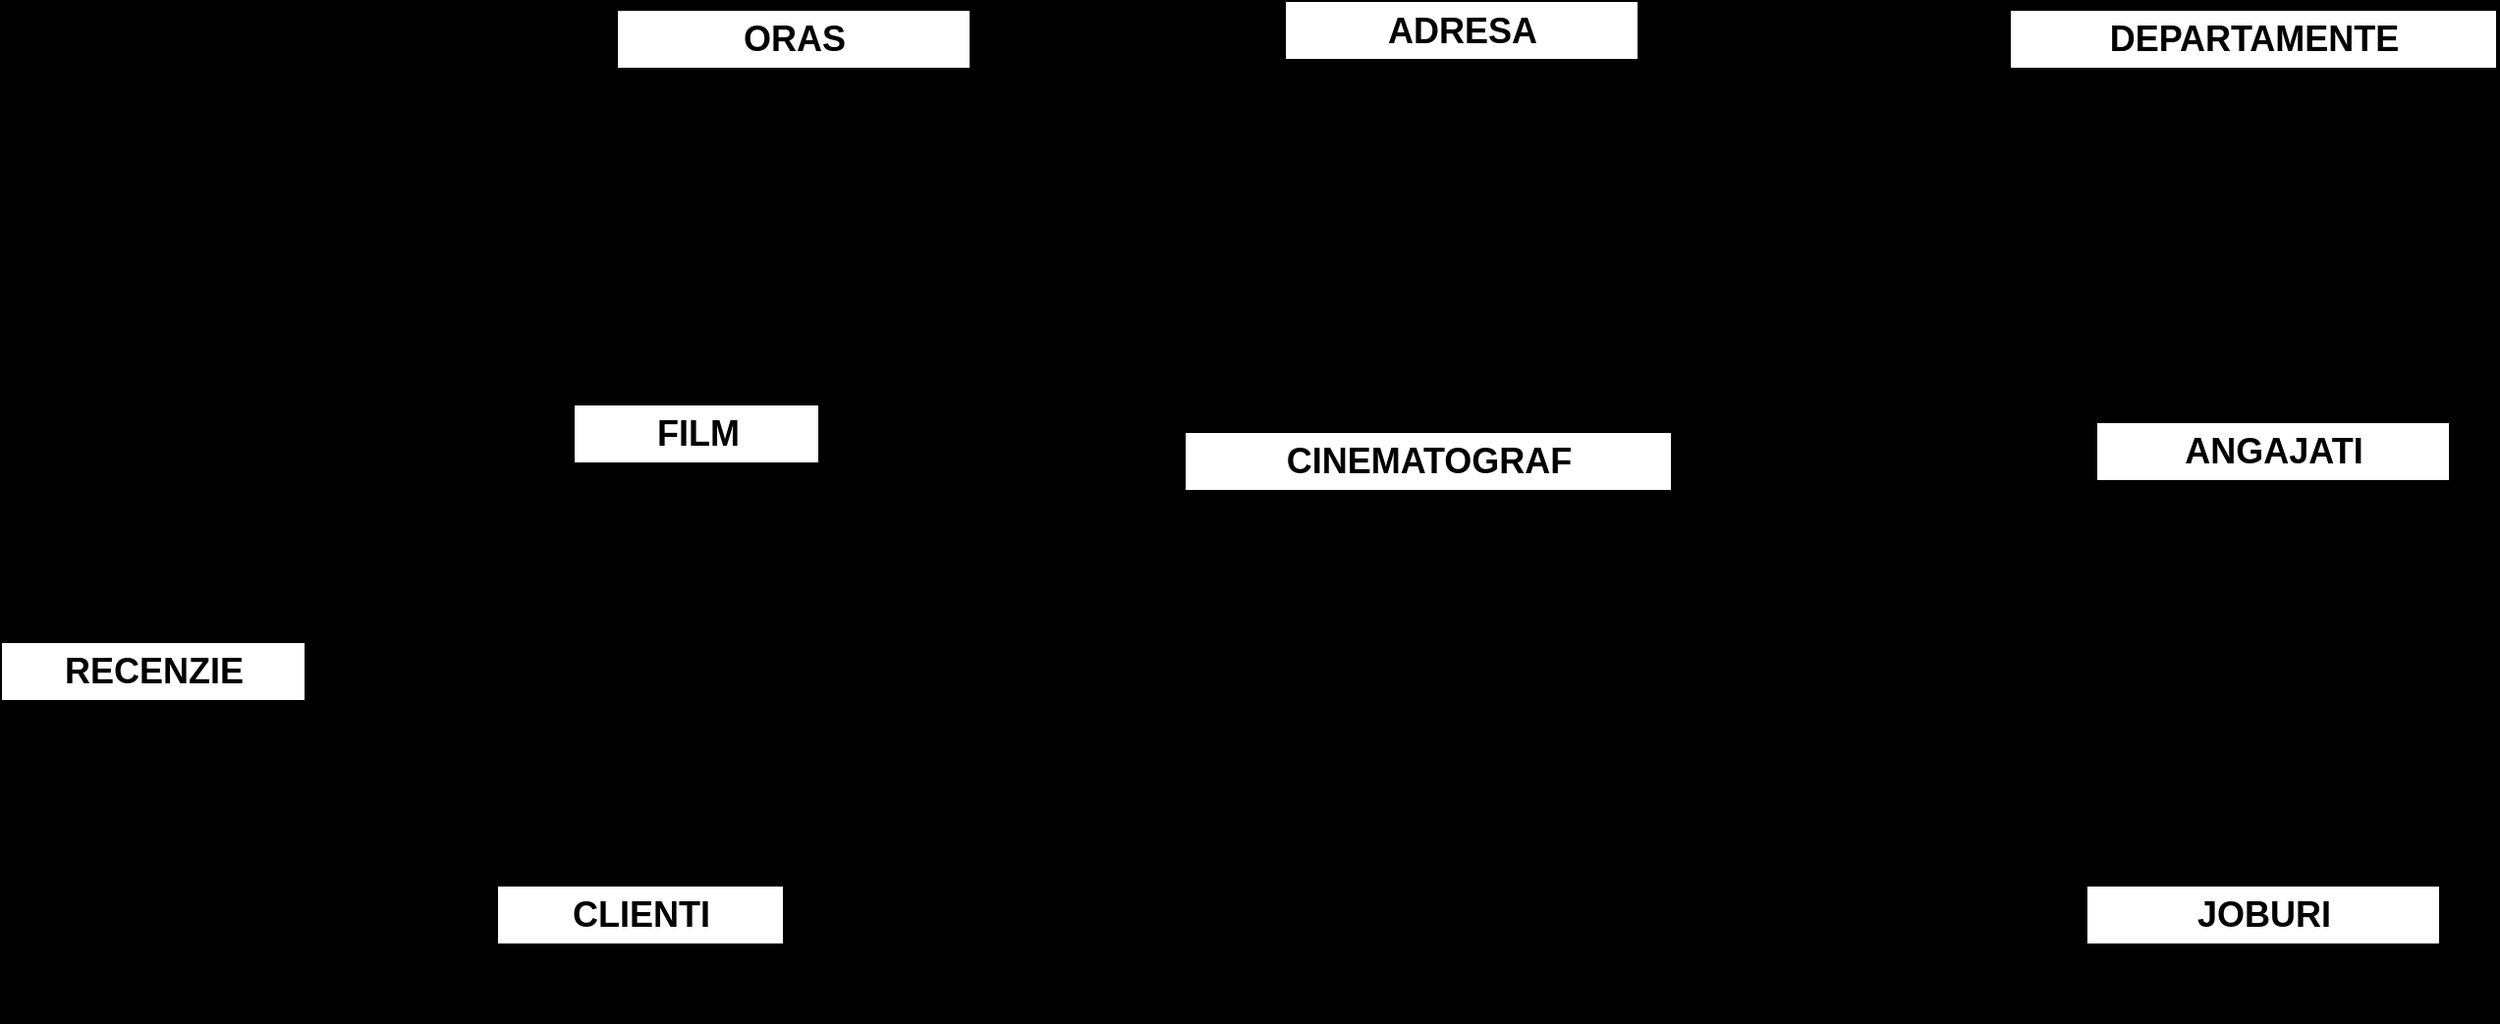 <mxfile version="24.2.5" type="device">
  <diagram id="R2lEEEUBdFMjLlhIrx00" name="Page-1">
    <mxGraphModel dx="873" dy="644" grid="0" gridSize="10" guides="1" tooltips="1" connect="1" arrows="1" fold="1" page="0" pageScale="1" pageWidth="850" pageHeight="1100" background="#000000" math="0" shadow="0" extFonts="Permanent Marker^https://fonts.googleapis.com/css?family=Permanent+Marker">
      <root>
        <mxCell id="0" />
        <mxCell id="1" parent="0" />
        <mxCell id="H6X9fauirzCCHCWv-xAs-10" value="" style="endArrow=none;html=1;rounded=0;exitX=1;exitY=0.5;exitDx=0;exitDy=0;entryX=0;entryY=0.5;entryDx=0;entryDy=0;" parent="1" edge="1">
          <mxGeometry relative="1" as="geometry">
            <mxPoint x="460" y="311.5" as="sourcePoint" />
            <mxPoint x="671" y="311.5" as="targetPoint" />
          </mxGeometry>
        </mxCell>
        <mxCell id="H6X9fauirzCCHCWv-xAs-11" value="" style="endArrow=none;html=1;rounded=0;exitX=0.021;exitY=0.224;exitDx=0;exitDy=0;entryX=0.5;entryY=0;entryDx=0;entryDy=0;exitPerimeter=0;" parent="1" source="H6X9fauirzCCHCWv-xAs-22" edge="1">
          <mxGeometry relative="1" as="geometry">
            <mxPoint x="749.5" y="334" as="sourcePoint" />
            <mxPoint x="751.5" y="516" as="targetPoint" />
          </mxGeometry>
        </mxCell>
        <mxCell id="H6X9fauirzCCHCWv-xAs-12" value="" style="endArrow=none;html=1;rounded=0;entryX=0.472;entryY=0.983;entryDx=0;entryDy=0;entryPerimeter=0;exitX=0.032;exitY=0.81;exitDx=0;exitDy=0;exitPerimeter=0;" parent="1" source="H6X9fauirzCCHCWv-xAs-18" edge="1">
          <mxGeometry relative="1" as="geometry">
            <mxPoint x="748.921" y="289" as="sourcePoint" />
            <mxPoint x="745.032" y="137.98" as="targetPoint" />
          </mxGeometry>
        </mxCell>
        <mxCell id="H6X9fauirzCCHCWv-xAs-13" value="" style="endArrow=none;html=1;rounded=0;exitX=0.364;exitY=0.947;exitDx=0;exitDy=0;entryX=0.468;entryY=0.026;entryDx=0;entryDy=0;entryPerimeter=0;exitPerimeter=0;" parent="1" source="XUKnamzVR_E4Ip0Ok9J3-17" edge="1">
          <mxGeometry relative="1" as="geometry">
            <mxPoint x="327" y="143" as="sourcePoint" />
            <mxPoint x="327.532" y="284.482" as="targetPoint" />
          </mxGeometry>
        </mxCell>
        <mxCell id="H6X9fauirzCCHCWv-xAs-14" value="" style="endArrow=none;html=1;rounded=0;entryX=0;entryY=0.5;entryDx=0;entryDy=0;exitX=0.61;exitY=1.092;exitDx=0;exitDy=0;exitPerimeter=0;" parent="1" source="XUKnamzVR_E4Ip0Ok9J3-46" target="XUKnamzVR_E4Ip0Ok9J3-42" edge="1">
          <mxGeometry relative="1" as="geometry">
            <mxPoint x="-310" y="449" as="sourcePoint" />
            <mxPoint x="-97" y="514" as="targetPoint" />
          </mxGeometry>
        </mxCell>
        <mxCell id="H6X9fauirzCCHCWv-xAs-15" value="" style="endArrow=none;html=1;rounded=0;exitX=1;exitY=0.5;exitDx=0;exitDy=0;" parent="1" edge="1">
          <mxGeometry relative="1" as="geometry">
            <mxPoint x="23" y="310" as="sourcePoint" />
            <mxPoint x="211" y="310.902" as="targetPoint" />
          </mxGeometry>
        </mxCell>
        <mxCell id="H6X9fauirzCCHCWv-xAs-16" value="" style="endArrow=none;html=1;rounded=0;exitX=0.5;exitY=1;exitDx=0;exitDy=0;" parent="1" edge="1">
          <mxGeometry relative="1" as="geometry">
            <mxPoint x="-37" y="340" as="sourcePoint" />
            <mxPoint x="-37" y="514" as="targetPoint" />
          </mxGeometry>
        </mxCell>
        <mxCell id="H6X9fauirzCCHCWv-xAs-17" value="&lt;font style=&quot;font-size: 18px;&quot;&gt;lucreaza_in&lt;/font&gt;" style="text;html=1;align=center;verticalAlign=middle;resizable=0;points=[];autosize=1;strokeColor=none;fillColor=none;" parent="1" vertex="1">
          <mxGeometry x="744" y="199" width="110" height="34" as="geometry" />
        </mxCell>
        <mxCell id="H6X9fauirzCCHCWv-xAs-18" value="&lt;span style=&quot;font-size: 14px;&quot;&gt;M(1)&lt;/span&gt;" style="text;html=1;align=center;verticalAlign=middle;resizable=0;points=[];autosize=1;strokeColor=none;fillColor=none;" parent="1" vertex="1">
          <mxGeometry x="746" y="256" width="47" height="29" as="geometry" />
        </mxCell>
        <mxCell id="H6X9fauirzCCHCWv-xAs-20" value="&lt;font style=&quot;font-size: 18px;&quot;&gt;au&lt;/font&gt;" style="text;html=1;align=center;verticalAlign=middle;resizable=0;points=[];autosize=1;strokeColor=none;fillColor=none;" parent="1" vertex="1">
          <mxGeometry x="750" y="412" width="38" height="34" as="geometry" />
        </mxCell>
        <mxCell id="H6X9fauirzCCHCWv-xAs-22" value="&lt;span style=&quot;font-size: 14px;&quot;&gt;M(1)&lt;/span&gt;" style="text;html=1;align=center;verticalAlign=middle;resizable=0;points=[];autosize=1;strokeColor=none;fillColor=none;" parent="1" vertex="1">
          <mxGeometry x="746" y="346" width="47" height="29" as="geometry" />
        </mxCell>
        <mxCell id="H6X9fauirzCCHCWv-xAs-23" value="&lt;font style=&quot;font-size: 14px;&quot;&gt;1&lt;/font&gt;" style="text;html=1;align=center;verticalAlign=middle;resizable=0;points=[];autosize=1;strokeColor=none;fillColor=none;" parent="1" vertex="1">
          <mxGeometry x="746" y="140" width="26" height="29" as="geometry" />
        </mxCell>
        <mxCell id="H6X9fauirzCCHCWv-xAs-24" value="&lt;span style=&quot;font-size: 14px;&quot;&gt;1&lt;/span&gt;" style="text;html=1;align=center;verticalAlign=middle;resizable=0;points=[];autosize=1;strokeColor=none;fillColor=none;" parent="1" vertex="1">
          <mxGeometry x="749" y="481" width="26" height="29" as="geometry" />
        </mxCell>
        <mxCell id="H6X9fauirzCCHCWv-xAs-25" value="&lt;font style=&quot;font-size: 18px;&quot;&gt;lucreaza_in&lt;/font&gt;" style="text;html=1;align=center;verticalAlign=middle;resizable=0;points=[];autosize=1;strokeColor=none;fillColor=none;" parent="1" vertex="1">
          <mxGeometry x="507" y="280" width="110" height="34" as="geometry" />
        </mxCell>
        <mxCell id="H6X9fauirzCCHCWv-xAs-26" value="&lt;span style=&quot;font-size: 14px;&quot;&gt;M(1)&lt;/span&gt;" style="text;html=1;align=center;verticalAlign=middle;resizable=0;points=[];autosize=1;strokeColor=none;fillColor=none;" parent="1" vertex="1">
          <mxGeometry x="632" y="285" width="47" height="29" as="geometry" />
        </mxCell>
        <mxCell id="H6X9fauirzCCHCWv-xAs-27" value="&lt;font style=&quot;font-size: 14px;&quot;&gt;1&lt;/font&gt;" style="text;html=1;align=center;verticalAlign=middle;resizable=0;points=[];autosize=1;strokeColor=none;fillColor=none;" parent="1" vertex="1">
          <mxGeometry x="455" y="285" width="26" height="29" as="geometry" />
        </mxCell>
        <mxCell id="H6X9fauirzCCHCWv-xAs-28" value="&lt;font style=&quot;font-size: 18px;&quot;&gt;se_afla_la&lt;/font&gt;" style="text;html=1;align=center;verticalAlign=middle;resizable=0;points=[];autosize=1;strokeColor=none;fillColor=none;" parent="1" vertex="1">
          <mxGeometry x="329" y="199" width="100" height="34" as="geometry" />
        </mxCell>
        <mxCell id="H6X9fauirzCCHCWv-xAs-29" value="&lt;font style=&quot;font-size: 14px;&quot;&gt;1&lt;/font&gt;" style="text;html=1;align=center;verticalAlign=middle;resizable=0;points=[];autosize=1;strokeColor=none;fillColor=none;" parent="1" vertex="1">
          <mxGeometry x="325" y="143" width="26" height="29" as="geometry" />
        </mxCell>
        <mxCell id="H6X9fauirzCCHCWv-xAs-30" value="&lt;font style=&quot;font-size: 14px;&quot;&gt;1(0)&lt;/font&gt;" style="text;html=1;align=center;verticalAlign=middle;resizable=0;points=[];autosize=1;strokeColor=none;fillColor=none;" parent="1" vertex="1">
          <mxGeometry x="321.5" y="256" width="43" height="29" as="geometry" />
        </mxCell>
        <mxCell id="H6X9fauirzCCHCWv-xAs-31" value="&lt;font style=&quot;font-size: 18px;&quot;&gt;difuzeaza&lt;/font&gt;" style="text;html=1;align=center;verticalAlign=middle;resizable=0;points=[];autosize=1;strokeColor=none;fillColor=none;" parent="1" vertex="1">
          <mxGeometry x="70" y="280" width="95" height="34" as="geometry" />
        </mxCell>
        <mxCell id="H6X9fauirzCCHCWv-xAs-32" value="&lt;span style=&quot;font-size: 14px;&quot;&gt;M(1)&lt;/span&gt;" style="text;html=1;align=center;verticalAlign=middle;resizable=0;points=[];autosize=1;strokeColor=none;fillColor=none;" parent="1" vertex="1">
          <mxGeometry x="168" y="283" width="47" height="29" as="geometry" />
        </mxCell>
        <mxCell id="H6X9fauirzCCHCWv-xAs-33" value="&lt;span style=&quot;font-size: 14px;&quot;&gt;M(1)&lt;/span&gt;" style="text;html=1;align=center;verticalAlign=middle;resizable=0;points=[];autosize=1;strokeColor=none;fillColor=none;" parent="1" vertex="1">
          <mxGeometry x="14" y="283" width="47" height="29" as="geometry" />
        </mxCell>
        <mxCell id="H6X9fauirzCCHCWv-xAs-34" value="&lt;font style=&quot;font-size: 18px;&quot;&gt;fac_rezervare&lt;/font&gt;" style="text;html=1;align=center;verticalAlign=middle;resizable=0;points=[];autosize=1;strokeColor=none;fillColor=none;" parent="1" vertex="1">
          <mxGeometry x="-38" y="416" width="128" height="34" as="geometry" />
        </mxCell>
        <mxCell id="H6X9fauirzCCHCWv-xAs-35" value="&lt;span style=&quot;font-size: 14px;&quot;&gt;M(1)&lt;/span&gt;" style="text;html=1;align=center;verticalAlign=middle;resizable=0;points=[];autosize=1;strokeColor=none;fillColor=none;" parent="1" vertex="1">
          <mxGeometry x="-41" y="340" width="47" height="29" as="geometry" />
        </mxCell>
        <mxCell id="H6X9fauirzCCHCWv-xAs-36" value="&lt;span style=&quot;font-size: 14px;&quot;&gt;M(1)&lt;/span&gt;" style="text;html=1;align=center;verticalAlign=middle;resizable=0;points=[];autosize=1;strokeColor=none;fillColor=none;" parent="1" vertex="1">
          <mxGeometry x="-41" y="485" width="47" height="29" as="geometry" />
        </mxCell>
        <mxCell id="H6X9fauirzCCHCWv-xAs-37" value="&lt;font style=&quot;font-size: 18px;&quot;&gt;scriu&lt;/font&gt;" style="text;html=1;align=center;verticalAlign=middle;resizable=0;points=[];autosize=1;strokeColor=none;fillColor=none;" parent="1" vertex="1">
          <mxGeometry x="-268" y="505" width="56" height="34" as="geometry" />
        </mxCell>
        <mxCell id="Bb9EC4sIeLCdpaYRixQb-3" value="" style="endArrow=none;html=1;rounded=0;exitX=1;exitY=0.5;exitDx=0;exitDy=0;entryX=0;entryY=0.5;entryDx=0;entryDy=0;" parent="1" edge="1">
          <mxGeometry relative="1" as="geometry">
            <mxPoint x="100.5" y="113" as="sourcePoint" />
            <mxPoint x="258" y="113" as="targetPoint" />
          </mxGeometry>
        </mxCell>
        <mxCell id="Bb9EC4sIeLCdpaYRixQb-4" value="&lt;font style=&quot;font-size: 18px;&quot;&gt;are&lt;/font&gt;" style="text;html=1;align=center;verticalAlign=middle;resizable=0;points=[];autosize=1;strokeColor=none;fillColor=none;" parent="1" vertex="1">
          <mxGeometry x="154" y="83" width="44" height="34" as="geometry" />
        </mxCell>
        <mxCell id="Bb9EC4sIeLCdpaYRixQb-7" value="&lt;span style=&quot;font-size: 14px;&quot;&gt;1&lt;/span&gt;" style="text;html=1;align=center;verticalAlign=middle;resizable=0;points=[];autosize=1;strokeColor=none;fillColor=none;" parent="1" vertex="1">
          <mxGeometry x="97" y="86" width="26" height="29" as="geometry" />
        </mxCell>
        <mxCell id="Bb9EC4sIeLCdpaYRixQb-8" value="&lt;span style=&quot;font-size: 14px;&quot;&gt;M(1)&lt;/span&gt;" style="text;html=1;align=center;verticalAlign=middle;resizable=0;points=[];autosize=1;strokeColor=none;fillColor=none;" parent="1" vertex="1">
          <mxGeometry x="218" y="88" width="47" height="29" as="geometry" />
        </mxCell>
        <mxCell id="XN4o5ghiYgklp3PUmWGQ-1" value="" style="endArrow=none;html=1;rounded=0;exitX=1.115;exitY=0.897;exitDx=0;exitDy=0;entryX=0.446;entryY=0.017;entryDx=0;entryDy=0;entryPerimeter=0;exitPerimeter=0;" parent="1" source="XN4o5ghiYgklp3PUmWGQ-5" edge="1">
          <mxGeometry relative="1" as="geometry">
            <mxPoint x="-97" y="340" as="sourcePoint" />
            <mxPoint x="-318.424" y="390.02" as="targetPoint" />
          </mxGeometry>
        </mxCell>
        <mxCell id="XN4o5ghiYgklp3PUmWGQ-2" value="&lt;font style=&quot;font-size: 18px;&quot;&gt;are&lt;/font&gt;" style="text;html=1;align=center;verticalAlign=middle;resizable=0;points=[];autosize=1;strokeColor=none;fillColor=none;" parent="1" vertex="1">
          <mxGeometry x="-231" y="331" width="44" height="34" as="geometry" />
        </mxCell>
        <mxCell id="XN4o5ghiYgklp3PUmWGQ-3" value="&lt;font style=&quot;font-size: 14px;&quot;&gt;1&lt;/font&gt;" style="text;html=1;align=center;verticalAlign=middle;resizable=0;points=[];autosize=1;strokeColor=none;fillColor=none;" parent="1" vertex="1">
          <mxGeometry x="-166" y="556" width="26" height="29" as="geometry" />
        </mxCell>
        <mxCell id="XN4o5ghiYgklp3PUmWGQ-4" value="&lt;font style=&quot;font-size: 14px;&quot;&gt;M(0)&lt;/font&gt;" style="text;html=1;align=center;verticalAlign=middle;resizable=0;points=[];autosize=1;strokeColor=none;fillColor=none;" parent="1" vertex="1">
          <mxGeometry x="-331" y="461" width="47" height="29" as="geometry" />
        </mxCell>
        <mxCell id="XN4o5ghiYgklp3PUmWGQ-5" value="&lt;font style=&quot;font-size: 14px;&quot;&gt;1&lt;/font&gt;" style="text;html=1;align=center;verticalAlign=middle;resizable=0;points=[];autosize=1;strokeColor=none;fillColor=none;" parent="1" vertex="1">
          <mxGeometry x="-130" y="302" width="26" height="29" as="geometry" />
        </mxCell>
        <mxCell id="XN4o5ghiYgklp3PUmWGQ-6" value="&lt;font style=&quot;font-size: 14px;&quot;&gt;M(0)&lt;/font&gt;" style="text;html=1;align=center;verticalAlign=middle;resizable=0;points=[];autosize=1;strokeColor=none;fillColor=none;" parent="1" vertex="1">
          <mxGeometry x="-338.5" y="355" width="47" height="29" as="geometry" />
        </mxCell>
        <mxCell id="XUKnamzVR_E4Ip0Ok9J3-1" value="&lt;font style=&quot;font-size: 18px;&quot;&gt;ORAS&lt;/font&gt;" style="shape=table;startSize=30;container=1;collapsible=1;childLayout=tableLayout;fixedRows=1;rowLines=0;fontStyle=1;align=center;resizeLast=1;html=1;" parent="1" vertex="1">
          <mxGeometry x="-79" y="70" width="180" height="69" as="geometry" />
        </mxCell>
        <mxCell id="XUKnamzVR_E4Ip0Ok9J3-2" value="" style="shape=tableRow;horizontal=0;startSize=0;swimlaneHead=0;swimlaneBody=0;fillColor=none;collapsible=0;dropTarget=0;points=[[0,0.5],[1,0.5]];portConstraint=eastwest;top=0;left=0;right=0;bottom=1;" parent="XUKnamzVR_E4Ip0Ok9J3-1" vertex="1">
          <mxGeometry y="30" width="180" height="38" as="geometry" />
        </mxCell>
        <mxCell id="XUKnamzVR_E4Ip0Ok9J3-3" value="PK" style="shape=partialRectangle;connectable=0;fillColor=none;top=0;left=0;bottom=0;right=0;fontStyle=1;overflow=hidden;whiteSpace=wrap;html=1;" parent="XUKnamzVR_E4Ip0Ok9J3-2" vertex="1">
          <mxGeometry width="30" height="38" as="geometry">
            <mxRectangle width="30" height="38" as="alternateBounds" />
          </mxGeometry>
        </mxCell>
        <mxCell id="XUKnamzVR_E4Ip0Ok9J3-4" value="&lt;font style=&quot;font-size: 14px;&quot;&gt;cod_oras&lt;/font&gt;" style="shape=partialRectangle;connectable=0;fillColor=none;top=0;left=0;bottom=0;right=0;align=left;spacingLeft=6;fontStyle=5;overflow=hidden;whiteSpace=wrap;html=1;" parent="XUKnamzVR_E4Ip0Ok9J3-2" vertex="1">
          <mxGeometry x="30" width="150" height="38" as="geometry">
            <mxRectangle width="150" height="38" as="alternateBounds" />
          </mxGeometry>
        </mxCell>
        <mxCell id="XUKnamzVR_E4Ip0Ok9J3-16" value="&lt;span style=&quot;font-size: 18px;&quot;&gt;ADRESA&lt;/span&gt;" style="shape=table;startSize=30;container=1;collapsible=1;childLayout=tableLayout;fixedRows=1;rowLines=0;fontStyle=1;align=center;resizeLast=1;html=1;" parent="1" vertex="1">
          <mxGeometry x="261" y="65.5" width="180" height="69" as="geometry" />
        </mxCell>
        <mxCell id="XUKnamzVR_E4Ip0Ok9J3-17" value="" style="shape=tableRow;horizontal=0;startSize=0;swimlaneHead=0;swimlaneBody=0;fillColor=none;collapsible=0;dropTarget=0;points=[[0,0.5],[1,0.5]];portConstraint=eastwest;top=0;left=0;right=0;bottom=1;" parent="XUKnamzVR_E4Ip0Ok9J3-16" vertex="1">
          <mxGeometry y="30" width="180" height="38" as="geometry" />
        </mxCell>
        <mxCell id="XUKnamzVR_E4Ip0Ok9J3-18" value="PK" style="shape=partialRectangle;connectable=0;fillColor=none;top=0;left=0;bottom=0;right=0;fontStyle=1;overflow=hidden;whiteSpace=wrap;html=1;" parent="XUKnamzVR_E4Ip0Ok9J3-17" vertex="1">
          <mxGeometry width="30" height="38" as="geometry">
            <mxRectangle width="30" height="38" as="alternateBounds" />
          </mxGeometry>
        </mxCell>
        <mxCell id="XUKnamzVR_E4Ip0Ok9J3-19" value="&lt;span style=&quot;font-size: 14px;&quot;&gt;cod_adresa&lt;/span&gt;" style="shape=partialRectangle;connectable=0;fillColor=none;top=0;left=0;bottom=0;right=0;align=left;spacingLeft=6;fontStyle=5;overflow=hidden;whiteSpace=wrap;html=1;" parent="XUKnamzVR_E4Ip0Ok9J3-17" vertex="1">
          <mxGeometry x="30" width="150" height="38" as="geometry">
            <mxRectangle width="150" height="38" as="alternateBounds" />
          </mxGeometry>
        </mxCell>
        <mxCell id="XUKnamzVR_E4Ip0Ok9J3-20" value="&lt;span style=&quot;font-size: 18px;&quot;&gt;CINEMATOGRAF&lt;/span&gt;" style="shape=table;startSize=30;container=1;collapsible=1;childLayout=tableLayout;fixedRows=1;rowLines=0;fontStyle=1;align=center;resizeLast=1;html=1;" parent="1" vertex="1">
          <mxGeometry x="210" y="285" width="248" height="68" as="geometry" />
        </mxCell>
        <mxCell id="XUKnamzVR_E4Ip0Ok9J3-21" value="" style="shape=tableRow;horizontal=0;startSize=0;swimlaneHead=0;swimlaneBody=0;fillColor=none;collapsible=0;dropTarget=0;points=[[0,0.5],[1,0.5]];portConstraint=eastwest;top=0;left=0;right=0;bottom=1;" parent="XUKnamzVR_E4Ip0Ok9J3-20" vertex="1">
          <mxGeometry y="30" width="248" height="38" as="geometry" />
        </mxCell>
        <mxCell id="XUKnamzVR_E4Ip0Ok9J3-22" value="PK" style="shape=partialRectangle;connectable=0;fillColor=none;top=0;left=0;bottom=0;right=0;fontStyle=1;overflow=hidden;whiteSpace=wrap;html=1;" parent="XUKnamzVR_E4Ip0Ok9J3-21" vertex="1">
          <mxGeometry width="30" height="38" as="geometry">
            <mxRectangle width="30" height="38" as="alternateBounds" />
          </mxGeometry>
        </mxCell>
        <mxCell id="XUKnamzVR_E4Ip0Ok9J3-23" value="&lt;span style=&quot;font-size: 14px;&quot;&gt;cod_cinematograf&lt;/span&gt;" style="shape=partialRectangle;connectable=0;fillColor=none;top=0;left=0;bottom=0;right=0;align=left;spacingLeft=6;fontStyle=5;overflow=hidden;whiteSpace=wrap;html=1;" parent="XUKnamzVR_E4Ip0Ok9J3-21" vertex="1">
          <mxGeometry x="30" width="218" height="38" as="geometry">
            <mxRectangle width="218" height="38" as="alternateBounds" />
          </mxGeometry>
        </mxCell>
        <mxCell id="XUKnamzVR_E4Ip0Ok9J3-24" value="&lt;span style=&quot;font-size: 18px;&quot;&gt;DEPARTAMENTE&lt;/span&gt;" style="shape=table;startSize=30;container=1;collapsible=1;childLayout=tableLayout;fixedRows=1;rowLines=0;fontStyle=1;align=center;resizeLast=1;html=1;" parent="1" vertex="1">
          <mxGeometry x="630" y="70" width="248" height="68" as="geometry" />
        </mxCell>
        <mxCell id="XUKnamzVR_E4Ip0Ok9J3-25" value="" style="shape=tableRow;horizontal=0;startSize=0;swimlaneHead=0;swimlaneBody=0;fillColor=none;collapsible=0;dropTarget=0;points=[[0,0.5],[1,0.5]];portConstraint=eastwest;top=0;left=0;right=0;bottom=1;" parent="XUKnamzVR_E4Ip0Ok9J3-24" vertex="1">
          <mxGeometry y="30" width="248" height="38" as="geometry" />
        </mxCell>
        <mxCell id="XUKnamzVR_E4Ip0Ok9J3-26" value="PK" style="shape=partialRectangle;connectable=0;fillColor=none;top=0;left=0;bottom=0;right=0;fontStyle=1;overflow=hidden;whiteSpace=wrap;html=1;" parent="XUKnamzVR_E4Ip0Ok9J3-25" vertex="1">
          <mxGeometry width="30" height="38" as="geometry">
            <mxRectangle width="30" height="38" as="alternateBounds" />
          </mxGeometry>
        </mxCell>
        <mxCell id="XUKnamzVR_E4Ip0Ok9J3-27" value="&lt;span style=&quot;font-size: 14px;&quot;&gt;cod_departament&lt;/span&gt;" style="shape=partialRectangle;connectable=0;fillColor=none;top=0;left=0;bottom=0;right=0;align=left;spacingLeft=6;fontStyle=5;overflow=hidden;whiteSpace=wrap;html=1;" parent="XUKnamzVR_E4Ip0Ok9J3-25" vertex="1">
          <mxGeometry x="30" width="218" height="38" as="geometry">
            <mxRectangle width="218" height="38" as="alternateBounds" />
          </mxGeometry>
        </mxCell>
        <mxCell id="XUKnamzVR_E4Ip0Ok9J3-28" value="&lt;span style=&quot;font-size: 18px;&quot;&gt;ANGAJATI&lt;/span&gt;" style="shape=table;startSize=30;container=1;collapsible=1;childLayout=tableLayout;fixedRows=1;rowLines=0;fontStyle=1;align=center;resizeLast=1;html=1;" parent="1" vertex="1">
          <mxGeometry x="674" y="280" width="180" height="69" as="geometry" />
        </mxCell>
        <mxCell id="XUKnamzVR_E4Ip0Ok9J3-29" value="" style="shape=tableRow;horizontal=0;startSize=0;swimlaneHead=0;swimlaneBody=0;fillColor=none;collapsible=0;dropTarget=0;points=[[0,0.5],[1,0.5]];portConstraint=eastwest;top=0;left=0;right=0;bottom=1;" parent="XUKnamzVR_E4Ip0Ok9J3-28" vertex="1">
          <mxGeometry y="30" width="180" height="38" as="geometry" />
        </mxCell>
        <mxCell id="XUKnamzVR_E4Ip0Ok9J3-30" value="PK" style="shape=partialRectangle;connectable=0;fillColor=none;top=0;left=0;bottom=0;right=0;fontStyle=1;overflow=hidden;whiteSpace=wrap;html=1;" parent="XUKnamzVR_E4Ip0Ok9J3-29" vertex="1">
          <mxGeometry width="30" height="38" as="geometry">
            <mxRectangle width="30" height="38" as="alternateBounds" />
          </mxGeometry>
        </mxCell>
        <mxCell id="XUKnamzVR_E4Ip0Ok9J3-31" value="&lt;span style=&quot;font-size: 14px;&quot;&gt;cod_angajat&lt;/span&gt;" style="shape=partialRectangle;connectable=0;fillColor=none;top=0;left=0;bottom=0;right=0;align=left;spacingLeft=6;fontStyle=5;overflow=hidden;whiteSpace=wrap;html=1;" parent="XUKnamzVR_E4Ip0Ok9J3-29" vertex="1">
          <mxGeometry x="30" width="150" height="38" as="geometry">
            <mxRectangle width="150" height="38" as="alternateBounds" />
          </mxGeometry>
        </mxCell>
        <mxCell id="XUKnamzVR_E4Ip0Ok9J3-33" value="&lt;span style=&quot;font-size: 18px;&quot;&gt;JOBURI&lt;/span&gt;" style="shape=table;startSize=30;container=1;collapsible=1;childLayout=tableLayout;fixedRows=1;rowLines=0;fontStyle=1;align=center;resizeLast=1;html=1;" parent="1" vertex="1">
          <mxGeometry x="669" y="516" width="180" height="69" as="geometry" />
        </mxCell>
        <mxCell id="XUKnamzVR_E4Ip0Ok9J3-34" value="" style="shape=tableRow;horizontal=0;startSize=0;swimlaneHead=0;swimlaneBody=0;fillColor=none;collapsible=0;dropTarget=0;points=[[0,0.5],[1,0.5]];portConstraint=eastwest;top=0;left=0;right=0;bottom=1;" parent="XUKnamzVR_E4Ip0Ok9J3-33" vertex="1">
          <mxGeometry y="30" width="180" height="38" as="geometry" />
        </mxCell>
        <mxCell id="XUKnamzVR_E4Ip0Ok9J3-35" value="PK" style="shape=partialRectangle;connectable=0;fillColor=none;top=0;left=0;bottom=0;right=0;fontStyle=1;overflow=hidden;whiteSpace=wrap;html=1;" parent="XUKnamzVR_E4Ip0Ok9J3-34" vertex="1">
          <mxGeometry width="30" height="38" as="geometry">
            <mxRectangle width="30" height="38" as="alternateBounds" />
          </mxGeometry>
        </mxCell>
        <mxCell id="XUKnamzVR_E4Ip0Ok9J3-36" value="&lt;span style=&quot;font-size: 14px;&quot;&gt;cod_job&lt;/span&gt;" style="shape=partialRectangle;connectable=0;fillColor=none;top=0;left=0;bottom=0;right=0;align=left;spacingLeft=6;fontStyle=5;overflow=hidden;whiteSpace=wrap;html=1;" parent="XUKnamzVR_E4Ip0Ok9J3-34" vertex="1">
          <mxGeometry x="30" width="150" height="38" as="geometry">
            <mxRectangle width="150" height="38" as="alternateBounds" />
          </mxGeometry>
        </mxCell>
        <mxCell id="XUKnamzVR_E4Ip0Ok9J3-37" value="&lt;span style=&quot;font-size: 18px;&quot;&gt;FILM&lt;/span&gt;" style="shape=table;startSize=30;container=1;collapsible=1;childLayout=tableLayout;fixedRows=1;rowLines=0;fontStyle=1;align=center;resizeLast=1;html=1;" parent="1" vertex="1">
          <mxGeometry x="-101" y="271" width="125" height="69" as="geometry" />
        </mxCell>
        <mxCell id="XUKnamzVR_E4Ip0Ok9J3-38" value="" style="shape=tableRow;horizontal=0;startSize=0;swimlaneHead=0;swimlaneBody=0;fillColor=none;collapsible=0;dropTarget=0;points=[[0,0.5],[1,0.5]];portConstraint=eastwest;top=0;left=0;right=0;bottom=1;" parent="XUKnamzVR_E4Ip0Ok9J3-37" vertex="1">
          <mxGeometry y="30" width="125" height="38" as="geometry" />
        </mxCell>
        <mxCell id="XUKnamzVR_E4Ip0Ok9J3-39" value="PK" style="shape=partialRectangle;connectable=0;fillColor=none;top=0;left=0;bottom=0;right=0;fontStyle=1;overflow=hidden;whiteSpace=wrap;html=1;" parent="XUKnamzVR_E4Ip0Ok9J3-38" vertex="1">
          <mxGeometry width="30" height="38" as="geometry">
            <mxRectangle width="30" height="38" as="alternateBounds" />
          </mxGeometry>
        </mxCell>
        <mxCell id="XUKnamzVR_E4Ip0Ok9J3-40" value="&lt;span style=&quot;font-size: 14px;&quot;&gt;cod_film&lt;/span&gt;" style="shape=partialRectangle;connectable=0;fillColor=none;top=0;left=0;bottom=0;right=0;align=left;spacingLeft=6;fontStyle=5;overflow=hidden;whiteSpace=wrap;html=1;" parent="XUKnamzVR_E4Ip0Ok9J3-38" vertex="1">
          <mxGeometry x="30" width="95" height="38" as="geometry">
            <mxRectangle width="95" height="38" as="alternateBounds" />
          </mxGeometry>
        </mxCell>
        <mxCell id="XUKnamzVR_E4Ip0Ok9J3-41" value="&lt;span style=&quot;font-size: 18px;&quot;&gt;CLIENTI&lt;/span&gt;" style="shape=table;startSize=30;container=1;collapsible=1;childLayout=tableLayout;fixedRows=1;rowLines=0;fontStyle=1;align=center;resizeLast=1;html=1;" parent="1" vertex="1">
          <mxGeometry x="-140" y="516" width="146" height="69" as="geometry" />
        </mxCell>
        <mxCell id="XUKnamzVR_E4Ip0Ok9J3-42" value="" style="shape=tableRow;horizontal=0;startSize=0;swimlaneHead=0;swimlaneBody=0;fillColor=none;collapsible=0;dropTarget=0;points=[[0,0.5],[1,0.5]];portConstraint=eastwest;top=0;left=0;right=0;bottom=1;" parent="XUKnamzVR_E4Ip0Ok9J3-41" vertex="1">
          <mxGeometry y="30" width="146" height="38" as="geometry" />
        </mxCell>
        <mxCell id="XUKnamzVR_E4Ip0Ok9J3-43" value="PK" style="shape=partialRectangle;connectable=0;fillColor=none;top=0;left=0;bottom=0;right=0;fontStyle=1;overflow=hidden;whiteSpace=wrap;html=1;" parent="XUKnamzVR_E4Ip0Ok9J3-42" vertex="1">
          <mxGeometry width="30" height="38" as="geometry">
            <mxRectangle width="30" height="38" as="alternateBounds" />
          </mxGeometry>
        </mxCell>
        <mxCell id="XUKnamzVR_E4Ip0Ok9J3-44" value="&lt;span style=&quot;font-size: 14px;&quot;&gt;cod_client&lt;/span&gt;" style="shape=partialRectangle;connectable=0;fillColor=none;top=0;left=0;bottom=0;right=0;align=left;spacingLeft=6;fontStyle=5;overflow=hidden;whiteSpace=wrap;html=1;" parent="XUKnamzVR_E4Ip0Ok9J3-42" vertex="1">
          <mxGeometry x="30" width="116" height="38" as="geometry">
            <mxRectangle width="116" height="38" as="alternateBounds" />
          </mxGeometry>
        </mxCell>
        <mxCell id="XUKnamzVR_E4Ip0Ok9J3-45" value="&lt;span style=&quot;font-size: 18px;&quot;&gt;RECENZIE&lt;/span&gt;" style="shape=table;startSize=30;container=1;collapsible=1;childLayout=tableLayout;fixedRows=1;rowLines=0;fontStyle=1;align=center;resizeLast=1;html=1;" parent="1" vertex="1">
          <mxGeometry x="-392.5" y="392" width="155" height="69" as="geometry" />
        </mxCell>
        <mxCell id="XUKnamzVR_E4Ip0Ok9J3-46" value="" style="shape=tableRow;horizontal=0;startSize=0;swimlaneHead=0;swimlaneBody=0;fillColor=none;collapsible=0;dropTarget=0;points=[[0,0.5],[1,0.5]];portConstraint=eastwest;top=0;left=0;right=0;bottom=1;" parent="XUKnamzVR_E4Ip0Ok9J3-45" vertex="1">
          <mxGeometry y="30" width="155" height="38" as="geometry" />
        </mxCell>
        <mxCell id="XUKnamzVR_E4Ip0Ok9J3-47" value="PK" style="shape=partialRectangle;connectable=0;fillColor=none;top=0;left=0;bottom=0;right=0;fontStyle=1;overflow=hidden;whiteSpace=wrap;html=1;" parent="XUKnamzVR_E4Ip0Ok9J3-46" vertex="1">
          <mxGeometry width="30" height="38" as="geometry">
            <mxRectangle width="30" height="38" as="alternateBounds" />
          </mxGeometry>
        </mxCell>
        <mxCell id="XUKnamzVR_E4Ip0Ok9J3-48" value="&lt;span style=&quot;font-size: 14px;&quot;&gt;cod_recenzie&lt;/span&gt;" style="shape=partialRectangle;connectable=0;fillColor=none;top=0;left=0;bottom=0;right=0;align=left;spacingLeft=6;fontStyle=5;overflow=hidden;whiteSpace=wrap;html=1;" parent="XUKnamzVR_E4Ip0Ok9J3-46" vertex="1">
          <mxGeometry x="30" width="125" height="38" as="geometry">
            <mxRectangle width="125" height="38" as="alternateBounds" />
          </mxGeometry>
        </mxCell>
      </root>
    </mxGraphModel>
  </diagram>
</mxfile>
